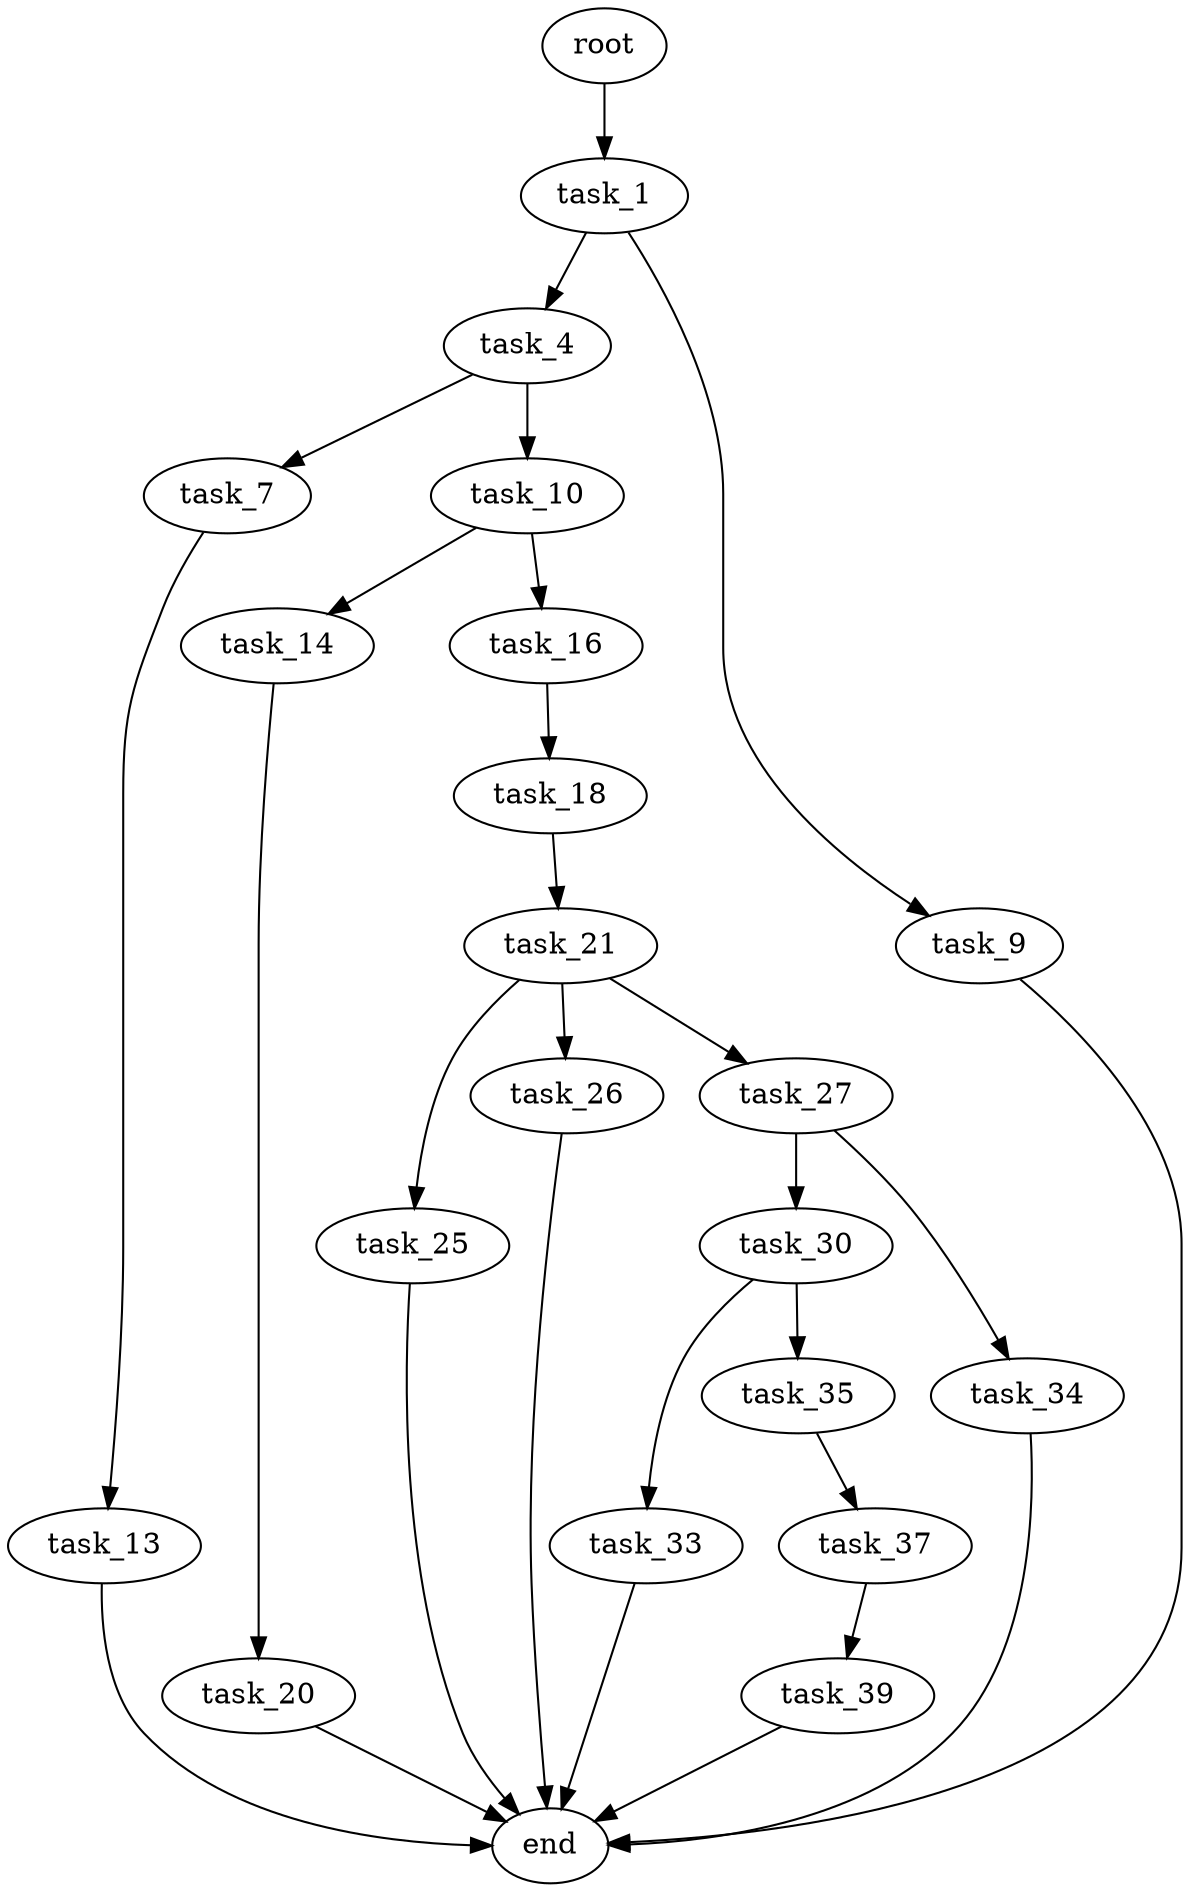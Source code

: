 digraph G {
  root [size="0.000000"];
  task_1 [size="183416117422.000000"];
  task_4 [size="28991029248.000000"];
  task_9 [size="39588390251.000000"];
  task_7 [size="39069583130.000000"];
  task_10 [size="231928233984.000000"];
  task_13 [size="24075253296.000000"];
  end [size="0.000000"];
  task_14 [size="21051567628.000000"];
  task_16 [size="210890815876.000000"];
  task_20 [size="7492884492.000000"];
  task_18 [size="28991029248.000000"];
  task_21 [size="782757789696.000000"];
  task_25 [size="466100635201.000000"];
  task_26 [size="8589934592.000000"];
  task_27 [size="28991029248.000000"];
  task_30 [size="4436800201.000000"];
  task_34 [size="625563517970.000000"];
  task_33 [size="293608084692.000000"];
  task_35 [size="782757789696.000000"];
  task_37 [size="15164818078.000000"];
  task_39 [size="23339411820.000000"];

  root -> task_1 [size="1.000000"];
  task_1 -> task_4 [size="838860800.000000"];
  task_1 -> task_9 [size="838860800.000000"];
  task_4 -> task_7 [size="75497472.000000"];
  task_4 -> task_10 [size="75497472.000000"];
  task_9 -> end [size="1.000000"];
  task_7 -> task_13 [size="679477248.000000"];
  task_10 -> task_14 [size="301989888.000000"];
  task_10 -> task_16 [size="301989888.000000"];
  task_13 -> end [size="1.000000"];
  task_14 -> task_20 [size="838860800.000000"];
  task_16 -> task_18 [size="536870912.000000"];
  task_20 -> end [size="1.000000"];
  task_18 -> task_21 [size="75497472.000000"];
  task_21 -> task_25 [size="679477248.000000"];
  task_21 -> task_26 [size="679477248.000000"];
  task_21 -> task_27 [size="679477248.000000"];
  task_25 -> end [size="1.000000"];
  task_26 -> end [size="1.000000"];
  task_27 -> task_30 [size="75497472.000000"];
  task_27 -> task_34 [size="75497472.000000"];
  task_30 -> task_33 [size="75497472.000000"];
  task_30 -> task_35 [size="75497472.000000"];
  task_34 -> end [size="1.000000"];
  task_33 -> end [size="1.000000"];
  task_35 -> task_37 [size="679477248.000000"];
  task_37 -> task_39 [size="33554432.000000"];
  task_39 -> end [size="1.000000"];
}
